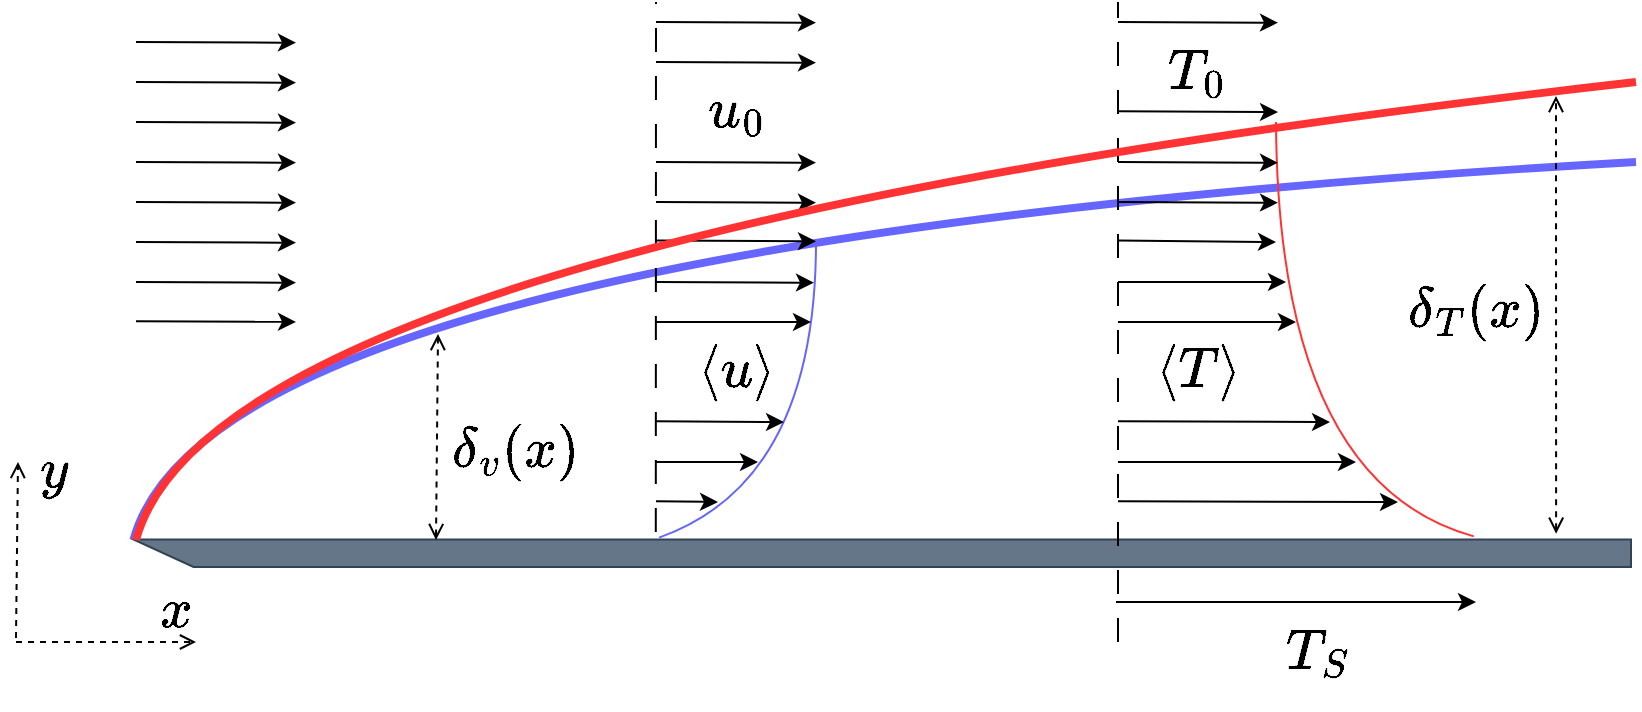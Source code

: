 <mxfile version="27.0.9">
  <diagram name="Page-1" id="32iR78s6OEpn3Xhuen9s">
    <mxGraphModel dx="1018" dy="748" grid="1" gridSize="10" guides="1" tooltips="1" connect="1" arrows="1" fold="1" page="1" pageScale="1" pageWidth="2756" pageHeight="1969" math="1" shadow="0">
      <root>
        <mxCell id="0" />
        <mxCell id="1" parent="0" />
        <mxCell id="z8yD29RPJrQqJ-ylecS4-3" value="" style="shape=manualInput;whiteSpace=wrap;html=1;rotation=-90;fillColor=#647687;fontColor=#ffffff;strokeColor=#314354;" parent="1" vertex="1">
          <mxGeometry x="536.25" y="61.25" width="13.75" height="748.75" as="geometry" />
        </mxCell>
        <mxCell id="z8yD29RPJrQqJ-ylecS4-4" value="" style="curved=1;endArrow=none;html=1;rounded=0;exitX=1;exitY=0;exitDx=0;exitDy=0;startFill=0;strokeColor=#6666FF;strokeWidth=3.937;" parent="1" source="z8yD29RPJrQqJ-ylecS4-3" edge="1">
          <mxGeometry width="50" height="50" relative="1" as="geometry">
            <mxPoint x="317.5" y="330" as="sourcePoint" />
            <mxPoint x="920" y="240" as="targetPoint" />
            <Array as="points">
              <mxPoint x="210" y="280" />
            </Array>
          </mxGeometry>
        </mxCell>
        <mxCell id="Kp-Ovu6cOvrUl_34OLHo-1" value="\(u_0\)" style="text;html=1;align=center;verticalAlign=middle;whiteSpace=wrap;rounded=0;fontSize=24;" parent="1" vertex="1">
          <mxGeometry x="440" y="200" width="60" height="30" as="geometry" />
        </mxCell>
        <mxCell id="NfsTIdV59j-YyPxWEtSR-15" value="\(\langle u\rangle\)" style="text;html=1;align=center;verticalAlign=middle;whiteSpace=wrap;rounded=0;fontSize=24;" parent="1" vertex="1">
          <mxGeometry x="440" y="330" width="60" height="30" as="geometry" />
        </mxCell>
        <mxCell id="NfsTIdV59j-YyPxWEtSR-18" value="" style="curved=1;endArrow=none;html=1;rounded=0;exitX=1.07;exitY=0.351;exitDx=0;exitDy=0;startFill=0;exitPerimeter=0;strokeColor=#6666FF;" parent="1" source="z8yD29RPJrQqJ-ylecS4-3" edge="1">
          <mxGeometry width="50" height="50" relative="1" as="geometry">
            <mxPoint x="340" y="468" as="sourcePoint" />
            <mxPoint x="510" y="280" as="targetPoint" />
            <Array as="points">
              <mxPoint x="510" y="400" />
            </Array>
          </mxGeometry>
        </mxCell>
        <mxCell id="NfsTIdV59j-YyPxWEtSR-19" value="" style="endArrow=none;dashed=1;html=1;rounded=0;dashPattern=12 12;" parent="1" edge="1">
          <mxGeometry width="50" height="50" relative="1" as="geometry">
            <mxPoint x="429.9" y="425" as="sourcePoint" />
            <mxPoint x="430" y="160" as="targetPoint" />
          </mxGeometry>
        </mxCell>
        <mxCell id="NfsTIdV59j-YyPxWEtSR-21" value="" style="endArrow=classic;html=1;rounded=0;" parent="1" edge="1">
          <mxGeometry width="50" height="50" relative="1" as="geometry">
            <mxPoint x="430" y="300" as="sourcePoint" />
            <mxPoint x="509" y="300.34" as="targetPoint" />
          </mxGeometry>
        </mxCell>
        <mxCell id="NfsTIdV59j-YyPxWEtSR-22" value="" style="endArrow=classic;html=1;rounded=0;" parent="1" edge="1">
          <mxGeometry width="50" height="50" relative="1" as="geometry">
            <mxPoint x="430" y="279.31" as="sourcePoint" />
            <mxPoint x="510" y="279.65" as="targetPoint" />
          </mxGeometry>
        </mxCell>
        <mxCell id="NfsTIdV59j-YyPxWEtSR-23" value="" style="endArrow=classic;html=1;rounded=0;" parent="1" edge="1">
          <mxGeometry width="50" height="50" relative="1" as="geometry">
            <mxPoint x="430" y="260" as="sourcePoint" />
            <mxPoint x="510" y="260.34" as="targetPoint" />
          </mxGeometry>
        </mxCell>
        <mxCell id="NfsTIdV59j-YyPxWEtSR-24" value="" style="endArrow=classic;html=1;rounded=0;" parent="1" edge="1">
          <mxGeometry width="50" height="50" relative="1" as="geometry">
            <mxPoint x="430" y="240" as="sourcePoint" />
            <mxPoint x="510" y="240.34" as="targetPoint" />
          </mxGeometry>
        </mxCell>
        <mxCell id="NfsTIdV59j-YyPxWEtSR-25" value="" style="endArrow=classic;html=1;rounded=0;" parent="1" edge="1">
          <mxGeometry width="50" height="50" relative="1" as="geometry">
            <mxPoint x="430" y="190" as="sourcePoint" />
            <mxPoint x="510" y="190.34" as="targetPoint" />
          </mxGeometry>
        </mxCell>
        <mxCell id="NfsTIdV59j-YyPxWEtSR-26" value="" style="endArrow=classic;html=1;rounded=0;" parent="1" edge="1">
          <mxGeometry width="50" height="50" relative="1" as="geometry">
            <mxPoint x="430" y="170" as="sourcePoint" />
            <mxPoint x="510" y="170.34" as="targetPoint" />
          </mxGeometry>
        </mxCell>
        <mxCell id="NfsTIdV59j-YyPxWEtSR-27" value="" style="endArrow=classic;html=1;rounded=0;" parent="1" edge="1">
          <mxGeometry width="50" height="50" relative="1" as="geometry">
            <mxPoint x="170" y="240" as="sourcePoint" />
            <mxPoint x="250" y="240.34" as="targetPoint" />
          </mxGeometry>
        </mxCell>
        <mxCell id="NfsTIdV59j-YyPxWEtSR-28" value="" style="endArrow=classic;html=1;rounded=0;" parent="1" edge="1">
          <mxGeometry width="50" height="50" relative="1" as="geometry">
            <mxPoint x="170" y="300" as="sourcePoint" />
            <mxPoint x="250" y="300.34" as="targetPoint" />
          </mxGeometry>
        </mxCell>
        <mxCell id="NfsTIdV59j-YyPxWEtSR-29" value="" style="endArrow=classic;html=1;rounded=0;" parent="1" edge="1">
          <mxGeometry width="50" height="50" relative="1" as="geometry">
            <mxPoint x="430" y="320" as="sourcePoint" />
            <mxPoint x="507.5" y="320" as="targetPoint" />
          </mxGeometry>
        </mxCell>
        <mxCell id="NfsTIdV59j-YyPxWEtSR-31" value="" style="endArrow=classic;html=1;rounded=0;" parent="1" edge="1">
          <mxGeometry width="50" height="50" relative="1" as="geometry">
            <mxPoint x="430" y="369.66" as="sourcePoint" />
            <mxPoint x="494" y="370" as="targetPoint" />
          </mxGeometry>
        </mxCell>
        <mxCell id="NfsTIdV59j-YyPxWEtSR-32" value="" style="endArrow=classic;html=1;rounded=0;" parent="1" edge="1">
          <mxGeometry width="50" height="50" relative="1" as="geometry">
            <mxPoint x="430" y="390" as="sourcePoint" />
            <mxPoint x="481" y="390" as="targetPoint" />
          </mxGeometry>
        </mxCell>
        <mxCell id="NfsTIdV59j-YyPxWEtSR-33" value="" style="endArrow=classic;html=1;rounded=0;" parent="1" edge="1">
          <mxGeometry width="50" height="50" relative="1" as="geometry">
            <mxPoint x="430" y="409.66" as="sourcePoint" />
            <mxPoint x="461" y="410" as="targetPoint" />
          </mxGeometry>
        </mxCell>
        <mxCell id="NfsTIdV59j-YyPxWEtSR-35" value="" style="endArrow=classic;html=1;rounded=0;" parent="1" edge="1">
          <mxGeometry width="50" height="50" relative="1" as="geometry">
            <mxPoint x="170" y="280" as="sourcePoint" />
            <mxPoint x="250" y="280.34" as="targetPoint" />
          </mxGeometry>
        </mxCell>
        <mxCell id="NfsTIdV59j-YyPxWEtSR-36" value="" style="endArrow=classic;html=1;rounded=0;" parent="1" edge="1">
          <mxGeometry width="50" height="50" relative="1" as="geometry">
            <mxPoint x="170" y="260" as="sourcePoint" />
            <mxPoint x="250" y="260.34" as="targetPoint" />
          </mxGeometry>
        </mxCell>
        <mxCell id="NfsTIdV59j-YyPxWEtSR-37" value="" style="endArrow=classic;html=1;rounded=0;" parent="1" edge="1">
          <mxGeometry width="50" height="50" relative="1" as="geometry">
            <mxPoint x="170" y="319.6" as="sourcePoint" />
            <mxPoint x="250" y="319.94" as="targetPoint" />
          </mxGeometry>
        </mxCell>
        <mxCell id="NfsTIdV59j-YyPxWEtSR-38" value="" style="endArrow=classic;html=1;rounded=0;" parent="1" edge="1">
          <mxGeometry width="50" height="50" relative="1" as="geometry">
            <mxPoint x="170" y="220" as="sourcePoint" />
            <mxPoint x="250" y="220.34" as="targetPoint" />
          </mxGeometry>
        </mxCell>
        <mxCell id="NfsTIdV59j-YyPxWEtSR-39" value="" style="endArrow=classic;html=1;rounded=0;" parent="1" edge="1">
          <mxGeometry width="50" height="50" relative="1" as="geometry">
            <mxPoint x="170" y="200" as="sourcePoint" />
            <mxPoint x="250" y="200.34" as="targetPoint" />
          </mxGeometry>
        </mxCell>
        <mxCell id="NfsTIdV59j-YyPxWEtSR-40" value="" style="endArrow=classic;html=1;rounded=0;" parent="1" edge="1">
          <mxGeometry width="50" height="50" relative="1" as="geometry">
            <mxPoint x="170" y="180" as="sourcePoint" />
            <mxPoint x="250" y="180.34" as="targetPoint" />
          </mxGeometry>
        </mxCell>
        <mxCell id="NfsTIdV59j-YyPxWEtSR-41" value="" style="endArrow=open;startArrow=open;html=1;rounded=0;exitX=1.124;exitY=0.37;exitDx=0;exitDy=0;exitPerimeter=0;dashed=1;endFill=0;startFill=0;" parent="1" edge="1">
          <mxGeometry width="50" height="50" relative="1" as="geometry">
            <mxPoint x="319.998" y="429.025" as="sourcePoint" />
            <mxPoint x="321" y="326" as="targetPoint" />
          </mxGeometry>
        </mxCell>
        <mxCell id="NfsTIdV59j-YyPxWEtSR-42" value="\(\delta_v(x)\)" style="text;html=1;align=center;verticalAlign=middle;whiteSpace=wrap;rounded=0;fontSize=24;" parent="1" vertex="1">
          <mxGeometry x="330" y="370" width="60" height="30" as="geometry" />
        </mxCell>
        <mxCell id="NfsTIdV59j-YyPxWEtSR-44" value="" style="endArrow=open;startArrow=none;html=1;rounded=0;exitX=1.124;exitY=0.37;exitDx=0;exitDy=0;exitPerimeter=0;dashed=1;endFill=0;startFill=0;" parent="1" edge="1">
          <mxGeometry width="50" height="50" relative="1" as="geometry">
            <mxPoint x="110" y="478.045" as="sourcePoint" />
            <mxPoint x="111.002" y="390" as="targetPoint" />
          </mxGeometry>
        </mxCell>
        <mxCell id="NfsTIdV59j-YyPxWEtSR-45" value="\(x\)" style="text;html=1;align=right;verticalAlign=middle;whiteSpace=wrap;rounded=0;fontSize=24;" parent="1" vertex="1">
          <mxGeometry x="140" y="450" width="60" height="30" as="geometry" />
        </mxCell>
        <mxCell id="NfsTIdV59j-YyPxWEtSR-46" value="\(y\)" style="text;html=1;align=left;verticalAlign=middle;whiteSpace=wrap;rounded=0;fontSize=24;" parent="1" vertex="1">
          <mxGeometry x="120" y="380" width="30" height="30" as="geometry" />
        </mxCell>
        <mxCell id="NfsTIdV59j-YyPxWEtSR-47" value="" style="endArrow=open;startArrow=none;html=1;rounded=0;dashed=1;endFill=0;startFill=0;" parent="1" edge="1">
          <mxGeometry width="50" height="50" relative="1" as="geometry">
            <mxPoint x="110" y="480" as="sourcePoint" />
            <mxPoint x="200" y="480" as="targetPoint" />
          </mxGeometry>
        </mxCell>
        <mxCell id="zwT7UT4Ypd_ubqG9IkE--1" value="\(T_0\)" style="text;html=1;align=center;verticalAlign=middle;whiteSpace=wrap;rounded=0;fontSize=24;" vertex="1" parent="1">
          <mxGeometry x="671" y="180" width="60" height="30" as="geometry" />
        </mxCell>
        <mxCell id="zwT7UT4Ypd_ubqG9IkE--2" value="\(\langle T\rangle\)" style="text;html=1;align=center;verticalAlign=middle;whiteSpace=wrap;rounded=0;fontSize=24;" vertex="1" parent="1">
          <mxGeometry x="671" y="330" width="60" height="30" as="geometry" />
        </mxCell>
        <mxCell id="zwT7UT4Ypd_ubqG9IkE--3" value="" style="curved=1;endArrow=none;html=1;rounded=0;exitX=1.115;exitY=0.895;exitDx=0;exitDy=0;startFill=0;exitPerimeter=0;strokeColor=#FF3333;" edge="1" parent="1" source="z8yD29RPJrQqJ-ylecS4-3">
          <mxGeometry width="50" height="50" relative="1" as="geometry">
            <mxPoint x="660" y="429" as="sourcePoint" />
            <mxPoint x="740" y="220" as="targetPoint" />
            <Array as="points">
              <mxPoint x="741" y="400" />
            </Array>
          </mxGeometry>
        </mxCell>
        <mxCell id="zwT7UT4Ypd_ubqG9IkE--4" value="" style="endArrow=none;dashed=1;html=1;rounded=0;dashPattern=12 12;" edge="1" parent="1">
          <mxGeometry width="50" height="50" relative="1" as="geometry">
            <mxPoint x="661" y="480" as="sourcePoint" />
            <mxPoint x="661" y="160" as="targetPoint" />
          </mxGeometry>
        </mxCell>
        <mxCell id="zwT7UT4Ypd_ubqG9IkE--5" value="" style="endArrow=classic;html=1;rounded=0;" edge="1" parent="1">
          <mxGeometry width="50" height="50" relative="1" as="geometry">
            <mxPoint x="661" y="300" as="sourcePoint" />
            <mxPoint x="745" y="300" as="targetPoint" />
          </mxGeometry>
        </mxCell>
        <mxCell id="zwT7UT4Ypd_ubqG9IkE--6" value="" style="endArrow=classic;html=1;rounded=0;" edge="1" parent="1">
          <mxGeometry width="50" height="50" relative="1" as="geometry">
            <mxPoint x="661" y="279.31" as="sourcePoint" />
            <mxPoint x="740" y="280" as="targetPoint" />
          </mxGeometry>
        </mxCell>
        <mxCell id="zwT7UT4Ypd_ubqG9IkE--7" value="" style="endArrow=classic;html=1;rounded=0;" edge="1" parent="1">
          <mxGeometry width="50" height="50" relative="1" as="geometry">
            <mxPoint x="661" y="260" as="sourcePoint" />
            <mxPoint x="741" y="260.34" as="targetPoint" />
          </mxGeometry>
        </mxCell>
        <mxCell id="zwT7UT4Ypd_ubqG9IkE--8" value="" style="endArrow=classic;html=1;rounded=0;" edge="1" parent="1">
          <mxGeometry width="50" height="50" relative="1" as="geometry">
            <mxPoint x="661" y="240" as="sourcePoint" />
            <mxPoint x="741" y="240.34" as="targetPoint" />
          </mxGeometry>
        </mxCell>
        <mxCell id="zwT7UT4Ypd_ubqG9IkE--9" value="" style="endArrow=classic;html=1;rounded=0;" edge="1" parent="1">
          <mxGeometry width="50" height="50" relative="1" as="geometry">
            <mxPoint x="661" y="214.66" as="sourcePoint" />
            <mxPoint x="741" y="215.0" as="targetPoint" />
          </mxGeometry>
        </mxCell>
        <mxCell id="zwT7UT4Ypd_ubqG9IkE--10" value="" style="endArrow=classic;html=1;rounded=0;" edge="1" parent="1">
          <mxGeometry width="50" height="50" relative="1" as="geometry">
            <mxPoint x="661" y="170" as="sourcePoint" />
            <mxPoint x="741" y="170.34" as="targetPoint" />
          </mxGeometry>
        </mxCell>
        <mxCell id="zwT7UT4Ypd_ubqG9IkE--11" value="" style="endArrow=classic;html=1;rounded=0;" edge="1" parent="1">
          <mxGeometry width="50" height="50" relative="1" as="geometry">
            <mxPoint x="661" y="320" as="sourcePoint" />
            <mxPoint x="750" y="320" as="targetPoint" />
          </mxGeometry>
        </mxCell>
        <mxCell id="zwT7UT4Ypd_ubqG9IkE--12" value="" style="endArrow=classic;html=1;rounded=0;" edge="1" parent="1">
          <mxGeometry width="50" height="50" relative="1" as="geometry">
            <mxPoint x="661" y="369.66" as="sourcePoint" />
            <mxPoint x="767" y="370" as="targetPoint" />
          </mxGeometry>
        </mxCell>
        <mxCell id="zwT7UT4Ypd_ubqG9IkE--13" value="" style="endArrow=classic;html=1;rounded=0;" edge="1" parent="1">
          <mxGeometry width="50" height="50" relative="1" as="geometry">
            <mxPoint x="661" y="390" as="sourcePoint" />
            <mxPoint x="780" y="390" as="targetPoint" />
          </mxGeometry>
        </mxCell>
        <mxCell id="zwT7UT4Ypd_ubqG9IkE--14" value="" style="endArrow=classic;html=1;rounded=0;" edge="1" parent="1">
          <mxGeometry width="50" height="50" relative="1" as="geometry">
            <mxPoint x="661" y="409.66" as="sourcePoint" />
            <mxPoint x="801" y="410" as="targetPoint" />
          </mxGeometry>
        </mxCell>
        <mxCell id="zwT7UT4Ypd_ubqG9IkE--15" value="" style="curved=1;endArrow=none;html=1;rounded=0;exitX=1;exitY=0;exitDx=0;exitDy=0;startFill=0;strokeColor=#FF3333;strokeWidth=3.937;" edge="1" parent="1">
          <mxGeometry width="50" height="50" relative="1" as="geometry">
            <mxPoint x="170" y="429" as="sourcePoint" />
            <mxPoint x="920" y="200" as="targetPoint" />
            <Array as="points">
              <mxPoint x="211" y="280" />
            </Array>
          </mxGeometry>
        </mxCell>
        <mxCell id="zwT7UT4Ypd_ubqG9IkE--16" value="" style="endArrow=open;startArrow=open;html=1;rounded=0;exitX=1.21;exitY=0.95;exitDx=0;exitDy=0;exitPerimeter=0;dashed=1;endFill=0;startFill=0;" edge="1" parent="1" source="z8yD29RPJrQqJ-ylecS4-3">
          <mxGeometry width="50" height="50" relative="1" as="geometry">
            <mxPoint x="880" y="423.025" as="sourcePoint" />
            <mxPoint x="880" y="207" as="targetPoint" />
          </mxGeometry>
        </mxCell>
        <mxCell id="zwT7UT4Ypd_ubqG9IkE--17" value="\(\delta_T(x)\)" style="text;html=1;align=center;verticalAlign=middle;whiteSpace=wrap;rounded=0;fontSize=24;" vertex="1" parent="1">
          <mxGeometry x="810.002" y="300" width="60" height="30" as="geometry" />
        </mxCell>
        <mxCell id="zwT7UT4Ypd_ubqG9IkE--18" value="\(T_S\)" style="text;html=1;align=center;verticalAlign=middle;whiteSpace=wrap;rounded=0;fontSize=24;" vertex="1" parent="1">
          <mxGeometry x="731" y="470" width="60" height="30" as="geometry" />
        </mxCell>
        <mxCell id="zwT7UT4Ypd_ubqG9IkE--19" value="" style="endArrow=classic;html=1;rounded=0;" edge="1" parent="1">
          <mxGeometry width="50" height="50" relative="1" as="geometry">
            <mxPoint x="660" y="460" as="sourcePoint" />
            <mxPoint x="840" y="460" as="targetPoint" />
          </mxGeometry>
        </mxCell>
      </root>
    </mxGraphModel>
  </diagram>
</mxfile>
